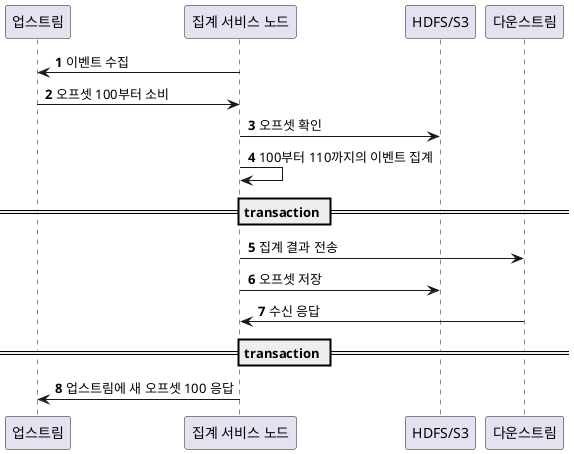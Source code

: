 @startuml
autonumber
업스트림 <- "집계 서비스 노드" : 이벤트 수집
업스트림 -> "집계 서비스 노드" : 오프셋 100부터 소비
"집계 서비스 노드" -> "HDFS/S3" : 오프셋 확인
"집계 서비스 노드" -> "집계 서비스 노드" : 100부터 110까지의 이벤트 집계
== transaction ==
"집계 서비스 노드" -> 다운스트림 : 집계 결과 전송
"집계 서비스 노드" -> "HDFS/S3" : 오프셋 저장
다운스트림 -> "집계 서비스 노드" : 수신 응답
== transaction ==
"집계 서비스 노드" -> 업스트림 : 업스트림에 새 오프셋 100 응답
@enduml